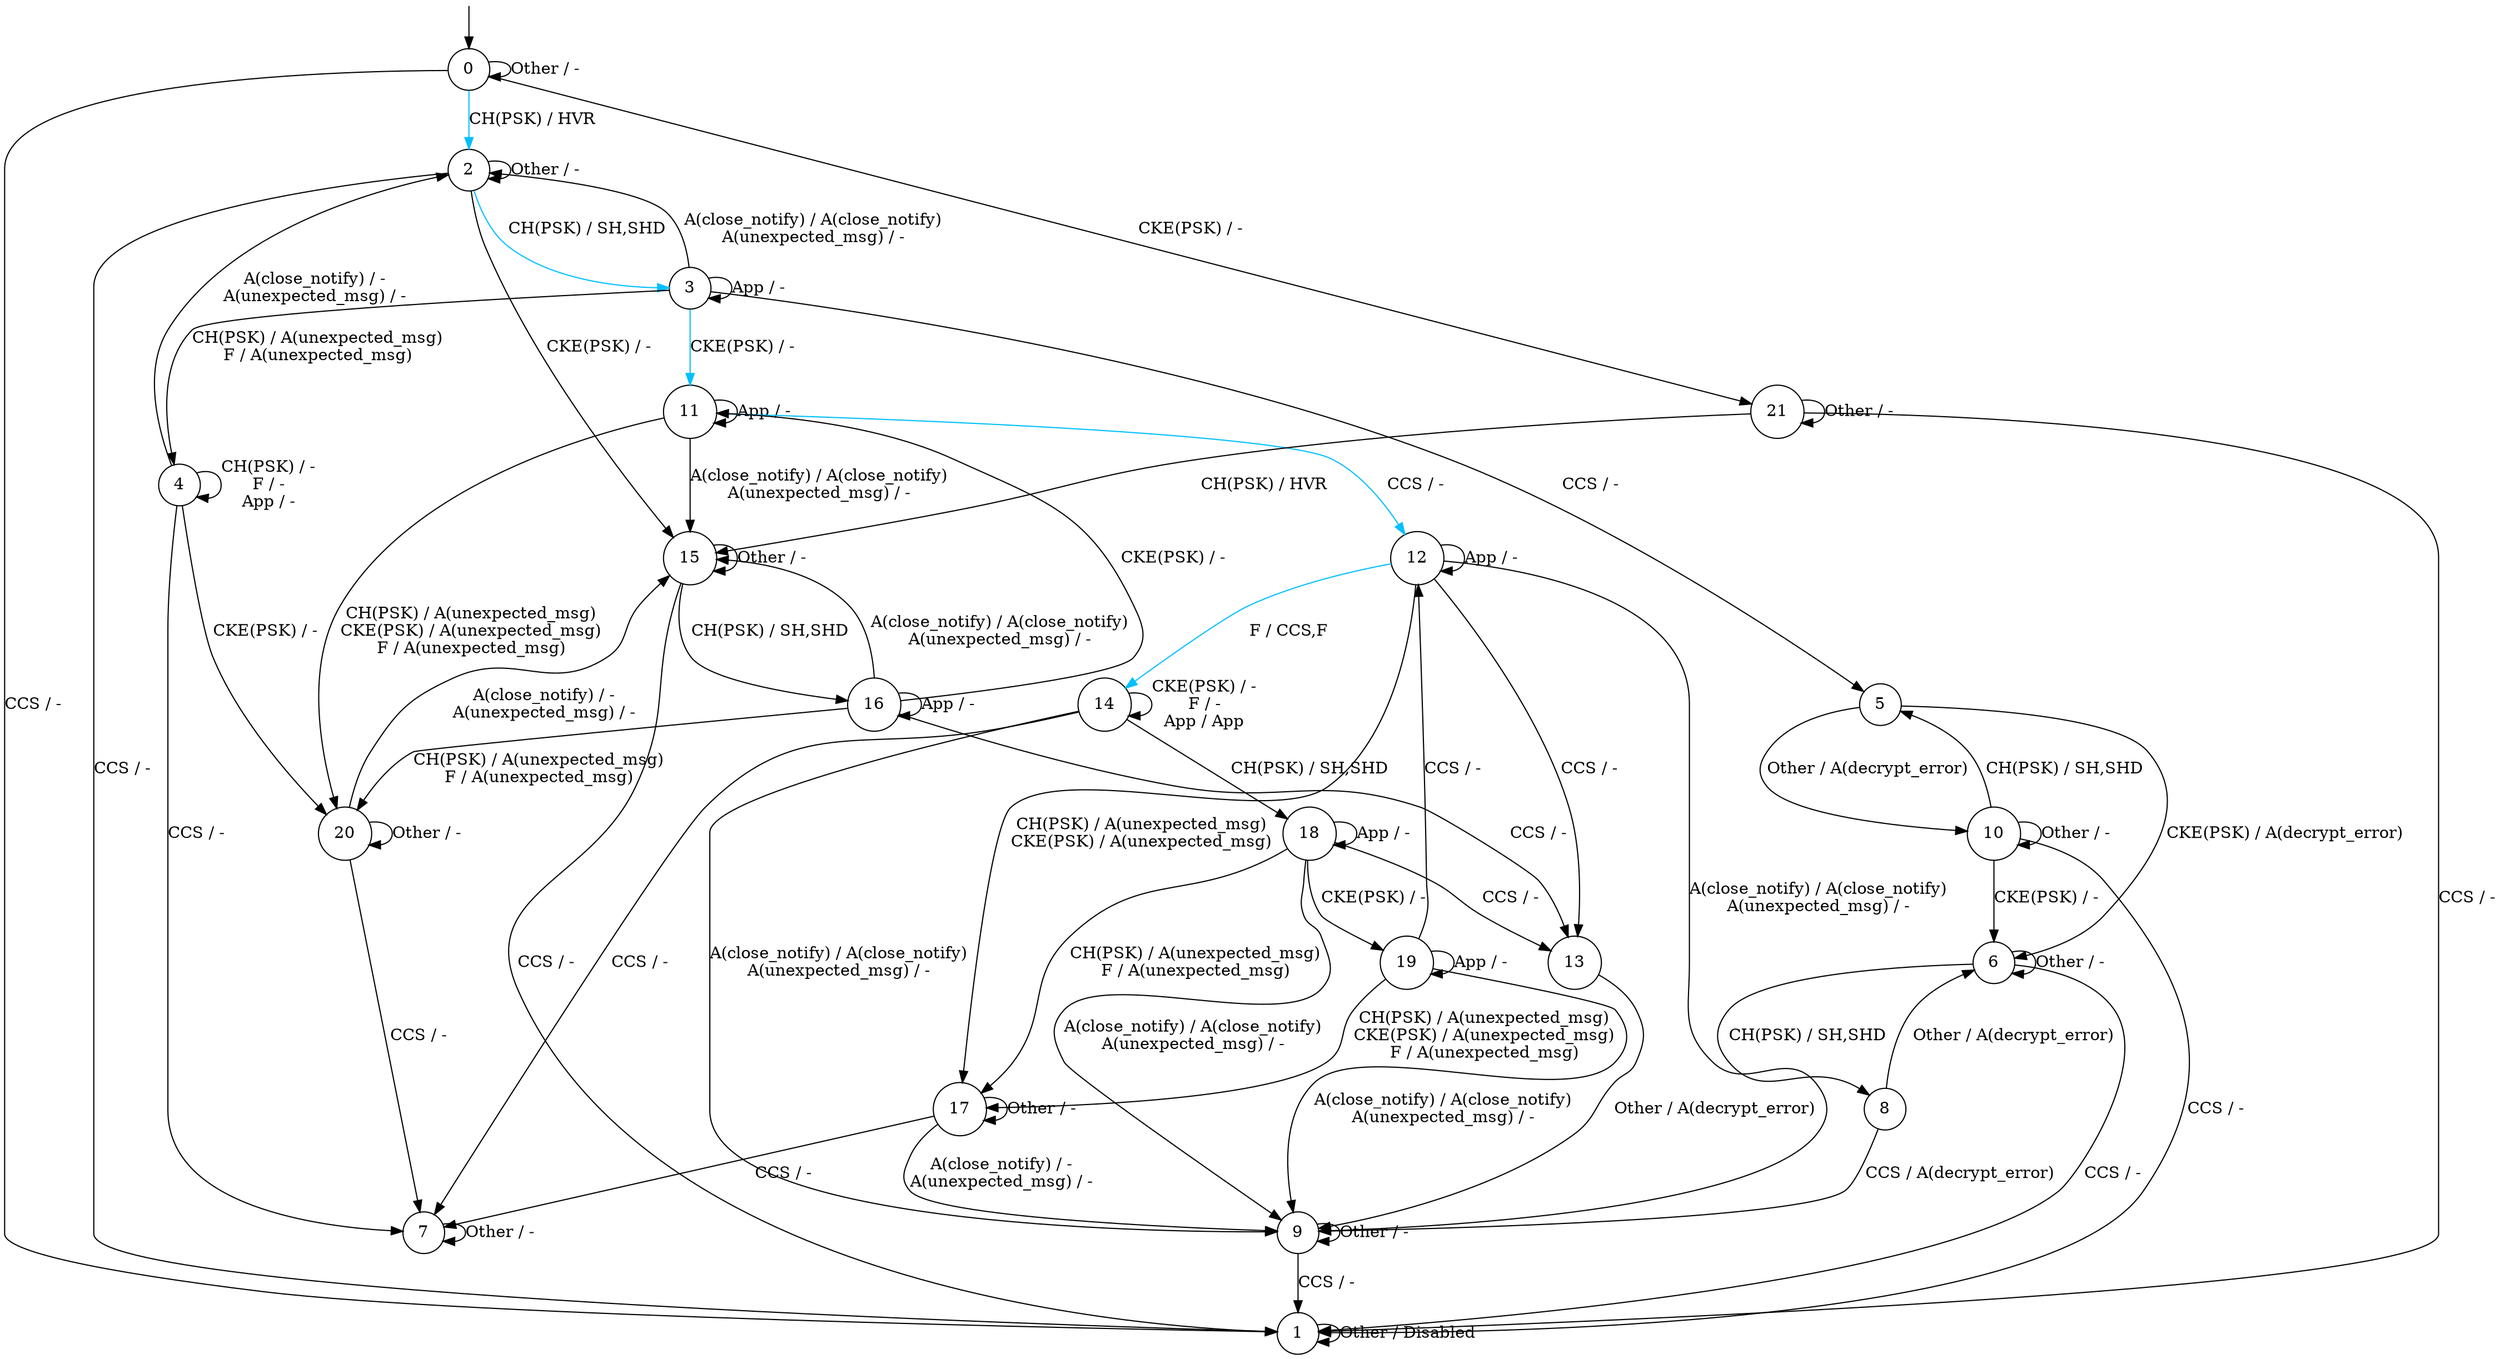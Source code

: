 digraph g {
s0 [label="0", shape="circle"];
s1 [label="1", shape="circle"];
s2 [label="2", shape="circle"];
s3 [label="3", shape="circle"];
s4 [label="4", shape="circle"];
s5 [label="5", shape="circle"];
s6 [label="6", shape="circle"];
s7 [label="7", shape="circle"];
s8 [label="8", shape="circle"];
s9 [label="9", shape="circle"];
s10 [label="10", shape="circle"];
s11 [label="11", shape="circle"];
s12 [label="12", shape="circle"];
s13 [label="13", shape="circle"];
s14 [label="14", shape="circle"];
s15 [label="15", shape="circle"];
s16 [label="16", shape="circle"];
s17 [label="17", shape="circle"];
s18 [label="18", shape="circle"];
s19 [label="19", shape="circle"];
s20 [label="20", shape="circle"];
s21 [label="21", shape="circle"];
s0 -> s2  [color="deepskyblue", label="CH(PSK) / HVR"];
s0 -> s21  [label="CKE(PSK) / -"];
s0 -> s1  [label="CCS / -"];
s0 -> s0  [label="Other / -"];
s1 -> s1  [label="Other / Disabled"];
s2 -> s3  [color="deepskyblue", label="CH(PSK) / SH,SHD"];
s2 -> s15  [label="CKE(PSK) / -"];
s2 -> s1  [label="CCS / -"];
s2 -> s2  [label="Other / -"];
s3 -> s4  [label="CH(PSK) / A(unexpected_msg)
F / A(unexpected_msg)"];
s3 -> s11  [color="deepskyblue", label="CKE(PSK) / -"];
s3 -> s5  [label="CCS / -"];
s3 -> s3  [label="App / -"];
s3 -> s2  [label="A(close_notify) / A(close_notify)
A(unexpected_msg) / -"];
s4 -> s4  [label="CH(PSK) / -
F / -
App / -"];
s4 -> s20  [label="CKE(PSK) / -"];
s4 -> s7  [label="CCS / -"];
s4 -> s2  [label="A(close_notify) / -
A(unexpected_msg) / -"];
s5 -> s6  [label="CKE(PSK) / A(decrypt_error)"];
s5 -> s10  [label="Other / A(decrypt_error)"];
s6 -> s8  [label="CH(PSK) / SH,SHD"];
s6 -> s1  [label="CCS / -"];
s6 -> s6  [label="Other / -"];
s7 -> s7  [label="Other / -"];
s8 -> s9  [label="CCS / A(decrypt_error)"];
s8 -> s6  [label="Other / A(decrypt_error)"];
s9 -> s1  [label="CCS / -"];
s9 -> s9  [label="Other / -"];
s10 -> s5  [label="CH(PSK) / SH,SHD"];
s10 -> s6  [label="CKE(PSK) / -"];
s10 -> s1  [label="CCS / -"];
s10 -> s10  [label="Other / -"];
s11 -> s20  [label="CH(PSK) / A(unexpected_msg)
CKE(PSK) / A(unexpected_msg)
F / A(unexpected_msg)"];
s11 -> s12  [color="deepskyblue", label="CCS / -"];
s11 -> s11  [label="App / -"];
s11 -> s15  [label="A(close_notify) / A(close_notify)
A(unexpected_msg) / -"];
s12 -> s17  [label="CH(PSK) / A(unexpected_msg)
CKE(PSK) / A(unexpected_msg)"];
s12 -> s13  [label="CCS / -"];
s12 -> s14  [color="deepskyblue", label="F / CCS,F"];
s12 -> s12  [label="App / -"];
s12 -> s9  [label="A(close_notify) / A(close_notify)
A(unexpected_msg) / -"];
s13 -> s9  [label="Other / A(decrypt_error)"];
s14 -> s18  [label="CH(PSK) / SH,SHD"];
s14 -> s14  [label="CKE(PSK) / -
F / -
App / App"];
s14 -> s7  [label="CCS / -"];
s14 -> s9  [label="A(close_notify) / A(close_notify)
A(unexpected_msg) / -"];
s15 -> s16  [label="CH(PSK) / SH,SHD"];
s15 -> s1  [label="CCS / -"];
s15 -> s15  [label="Other / -"];
s16 -> s20  [label="CH(PSK) / A(unexpected_msg)
F / A(unexpected_msg)"];
s16 -> s11  [label="CKE(PSK) / -"];
s16 -> s13  [label="CCS / -"];
s16 -> s16  [label="App / -"];
s16 -> s15  [label="A(close_notify) / A(close_notify)
A(unexpected_msg) / -"];
s17 -> s7  [label="CCS / -"];
s17 -> s9  [label="A(close_notify) / -
A(unexpected_msg) / -"];
s17 -> s17  [label="Other / -"];
s18 -> s17  [label="CH(PSK) / A(unexpected_msg)
F / A(unexpected_msg)"];
s18 -> s19  [label="CKE(PSK) / -"];
s18 -> s13  [label="CCS / -"];
s18 -> s18  [label="App / -"];
s18 -> s9  [label="A(close_notify) / A(close_notify)
A(unexpected_msg) / -"];
s19 -> s17  [label="CH(PSK) / A(unexpected_msg)
CKE(PSK) / A(unexpected_msg)
F / A(unexpected_msg)"];
s19 -> s12  [label="CCS / -"];
s19 -> s19  [label="App / -"];
s19 -> s9  [label="A(close_notify) / A(close_notify)
A(unexpected_msg) / -"];
s20 -> s7  [label="CCS / -"];
s20 -> s15  [label="A(close_notify) / -
A(unexpected_msg) / -"];
s20 -> s20  [label="Other / -"];
s21 -> s15  [label="CH(PSK) / HVR"];
s21 -> s1  [label="CCS / -"];
s21 -> s21  [label="Other / -"];
__start0 [height="0", label="", shape="none", width="0"];
__start0 -> s0;
}

